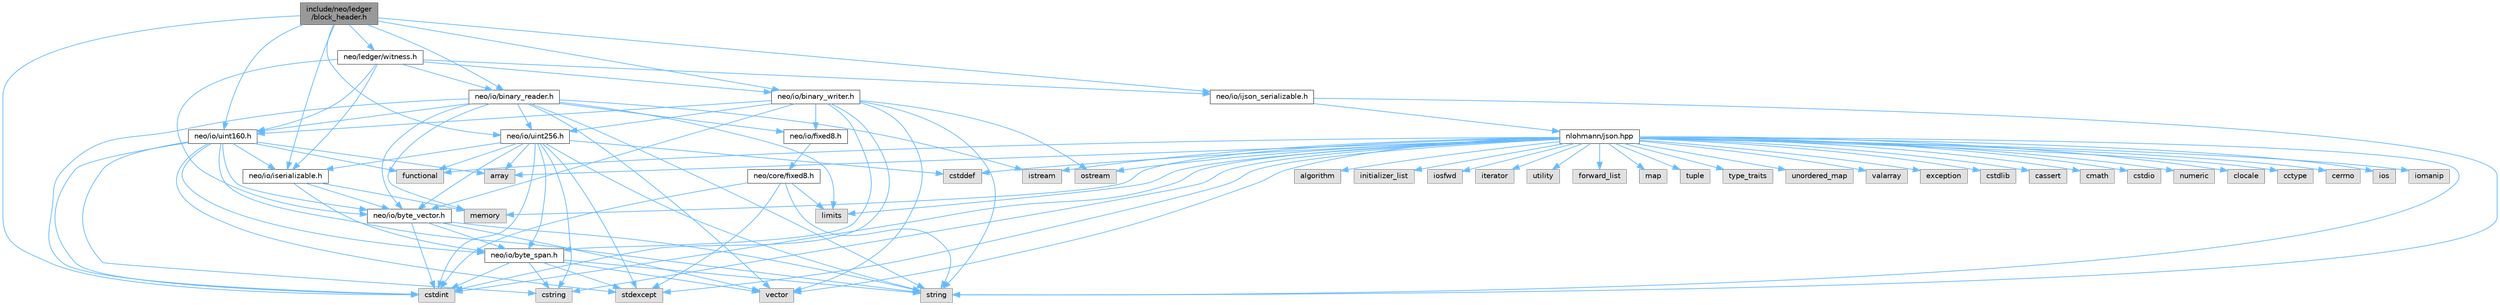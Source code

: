 digraph "include/neo/ledger/block_header.h"
{
 // LATEX_PDF_SIZE
  bgcolor="transparent";
  edge [fontname=Helvetica,fontsize=10,labelfontname=Helvetica,labelfontsize=10];
  node [fontname=Helvetica,fontsize=10,shape=box,height=0.2,width=0.4];
  Node1 [id="Node000001",label="include/neo/ledger\l/block_header.h",height=0.2,width=0.4,color="gray40", fillcolor="grey60", style="filled", fontcolor="black",tooltip=" "];
  Node1 -> Node2 [id="edge106_Node000001_Node000002",color="steelblue1",style="solid",tooltip=" "];
  Node2 [id="Node000002",label="neo/io/binary_reader.h",height=0.2,width=0.4,color="grey40", fillcolor="white", style="filled",URL="$binary__reader_8h.html",tooltip=" "];
  Node2 -> Node3 [id="edge107_Node000002_Node000003",color="steelblue1",style="solid",tooltip=" "];
  Node3 [id="Node000003",label="neo/io/byte_vector.h",height=0.2,width=0.4,color="grey40", fillcolor="white", style="filled",URL="$io_2byte__vector_8h.html",tooltip=" "];
  Node3 -> Node4 [id="edge108_Node000003_Node000004",color="steelblue1",style="solid",tooltip=" "];
  Node4 [id="Node000004",label="neo/io/byte_span.h",height=0.2,width=0.4,color="grey40", fillcolor="white", style="filled",URL="$io_2byte__span_8h.html",tooltip=" "];
  Node4 -> Node5 [id="edge109_Node000004_Node000005",color="steelblue1",style="solid",tooltip=" "];
  Node5 [id="Node000005",label="cstdint",height=0.2,width=0.4,color="grey60", fillcolor="#E0E0E0", style="filled",tooltip=" "];
  Node4 -> Node6 [id="edge110_Node000004_Node000006",color="steelblue1",style="solid",tooltip=" "];
  Node6 [id="Node000006",label="cstring",height=0.2,width=0.4,color="grey60", fillcolor="#E0E0E0", style="filled",tooltip=" "];
  Node4 -> Node7 [id="edge111_Node000004_Node000007",color="steelblue1",style="solid",tooltip=" "];
  Node7 [id="Node000007",label="stdexcept",height=0.2,width=0.4,color="grey60", fillcolor="#E0E0E0", style="filled",tooltip=" "];
  Node4 -> Node8 [id="edge112_Node000004_Node000008",color="steelblue1",style="solid",tooltip=" "];
  Node8 [id="Node000008",label="string",height=0.2,width=0.4,color="grey60", fillcolor="#E0E0E0", style="filled",tooltip=" "];
  Node4 -> Node9 [id="edge113_Node000004_Node000009",color="steelblue1",style="solid",tooltip=" "];
  Node9 [id="Node000009",label="vector",height=0.2,width=0.4,color="grey60", fillcolor="#E0E0E0", style="filled",tooltip=" "];
  Node3 -> Node5 [id="edge114_Node000003_Node000005",color="steelblue1",style="solid",tooltip=" "];
  Node3 -> Node8 [id="edge115_Node000003_Node000008",color="steelblue1",style="solid",tooltip=" "];
  Node3 -> Node9 [id="edge116_Node000003_Node000009",color="steelblue1",style="solid",tooltip=" "];
  Node2 -> Node10 [id="edge117_Node000002_Node000010",color="steelblue1",style="solid",tooltip=" "];
  Node10 [id="Node000010",label="neo/io/fixed8.h",height=0.2,width=0.4,color="grey40", fillcolor="white", style="filled",URL="$io_2fixed8_8h.html",tooltip=" "];
  Node10 -> Node11 [id="edge118_Node000010_Node000011",color="steelblue1",style="solid",tooltip=" "];
  Node11 [id="Node000011",label="neo/core/fixed8.h",height=0.2,width=0.4,color="grey40", fillcolor="white", style="filled",URL="$core_2fixed8_8h.html",tooltip=" "];
  Node11 -> Node5 [id="edge119_Node000011_Node000005",color="steelblue1",style="solid",tooltip=" "];
  Node11 -> Node12 [id="edge120_Node000011_Node000012",color="steelblue1",style="solid",tooltip=" "];
  Node12 [id="Node000012",label="limits",height=0.2,width=0.4,color="grey60", fillcolor="#E0E0E0", style="filled",tooltip=" "];
  Node11 -> Node7 [id="edge121_Node000011_Node000007",color="steelblue1",style="solid",tooltip=" "];
  Node11 -> Node8 [id="edge122_Node000011_Node000008",color="steelblue1",style="solid",tooltip=" "];
  Node2 -> Node13 [id="edge123_Node000002_Node000013",color="steelblue1",style="solid",tooltip=" "];
  Node13 [id="Node000013",label="neo/io/uint160.h",height=0.2,width=0.4,color="grey40", fillcolor="white", style="filled",URL="$uint160_8h.html",tooltip=" "];
  Node13 -> Node4 [id="edge124_Node000013_Node000004",color="steelblue1",style="solid",tooltip=" "];
  Node13 -> Node3 [id="edge125_Node000013_Node000003",color="steelblue1",style="solid",tooltip=" "];
  Node13 -> Node14 [id="edge126_Node000013_Node000014",color="steelblue1",style="solid",tooltip=" "];
  Node14 [id="Node000014",label="neo/io/iserializable.h",height=0.2,width=0.4,color="grey40", fillcolor="white", style="filled",URL="$iserializable_8h.html",tooltip=" "];
  Node14 -> Node4 [id="edge127_Node000014_Node000004",color="steelblue1",style="solid",tooltip=" "];
  Node14 -> Node3 [id="edge128_Node000014_Node000003",color="steelblue1",style="solid",tooltip=" "];
  Node14 -> Node15 [id="edge129_Node000014_Node000015",color="steelblue1",style="solid",tooltip=" "];
  Node15 [id="Node000015",label="memory",height=0.2,width=0.4,color="grey60", fillcolor="#E0E0E0", style="filled",tooltip=" "];
  Node13 -> Node16 [id="edge130_Node000013_Node000016",color="steelblue1",style="solid",tooltip=" "];
  Node16 [id="Node000016",label="array",height=0.2,width=0.4,color="grey60", fillcolor="#E0E0E0", style="filled",tooltip=" "];
  Node13 -> Node5 [id="edge131_Node000013_Node000005",color="steelblue1",style="solid",tooltip=" "];
  Node13 -> Node6 [id="edge132_Node000013_Node000006",color="steelblue1",style="solid",tooltip=" "];
  Node13 -> Node17 [id="edge133_Node000013_Node000017",color="steelblue1",style="solid",tooltip=" "];
  Node17 [id="Node000017",label="functional",height=0.2,width=0.4,color="grey60", fillcolor="#E0E0E0", style="filled",tooltip=" "];
  Node13 -> Node7 [id="edge134_Node000013_Node000007",color="steelblue1",style="solid",tooltip=" "];
  Node13 -> Node8 [id="edge135_Node000013_Node000008",color="steelblue1",style="solid",tooltip=" "];
  Node2 -> Node18 [id="edge136_Node000002_Node000018",color="steelblue1",style="solid",tooltip=" "];
  Node18 [id="Node000018",label="neo/io/uint256.h",height=0.2,width=0.4,color="grey40", fillcolor="white", style="filled",URL="$uint256_8h.html",tooltip=" "];
  Node18 -> Node4 [id="edge137_Node000018_Node000004",color="steelblue1",style="solid",tooltip=" "];
  Node18 -> Node3 [id="edge138_Node000018_Node000003",color="steelblue1",style="solid",tooltip=" "];
  Node18 -> Node14 [id="edge139_Node000018_Node000014",color="steelblue1",style="solid",tooltip=" "];
  Node18 -> Node16 [id="edge140_Node000018_Node000016",color="steelblue1",style="solid",tooltip=" "];
  Node18 -> Node19 [id="edge141_Node000018_Node000019",color="steelblue1",style="solid",tooltip=" "];
  Node19 [id="Node000019",label="cstddef",height=0.2,width=0.4,color="grey60", fillcolor="#E0E0E0", style="filled",tooltip=" "];
  Node18 -> Node5 [id="edge142_Node000018_Node000005",color="steelblue1",style="solid",tooltip=" "];
  Node18 -> Node6 [id="edge143_Node000018_Node000006",color="steelblue1",style="solid",tooltip=" "];
  Node18 -> Node17 [id="edge144_Node000018_Node000017",color="steelblue1",style="solid",tooltip=" "];
  Node18 -> Node7 [id="edge145_Node000018_Node000007",color="steelblue1",style="solid",tooltip=" "];
  Node18 -> Node8 [id="edge146_Node000018_Node000008",color="steelblue1",style="solid",tooltip=" "];
  Node2 -> Node5 [id="edge147_Node000002_Node000005",color="steelblue1",style="solid",tooltip=" "];
  Node2 -> Node20 [id="edge148_Node000002_Node000020",color="steelblue1",style="solid",tooltip=" "];
  Node20 [id="Node000020",label="istream",height=0.2,width=0.4,color="grey60", fillcolor="#E0E0E0", style="filled",tooltip=" "];
  Node2 -> Node12 [id="edge149_Node000002_Node000012",color="steelblue1",style="solid",tooltip=" "];
  Node2 -> Node15 [id="edge150_Node000002_Node000015",color="steelblue1",style="solid",tooltip=" "];
  Node2 -> Node8 [id="edge151_Node000002_Node000008",color="steelblue1",style="solid",tooltip=" "];
  Node2 -> Node9 [id="edge152_Node000002_Node000009",color="steelblue1",style="solid",tooltip=" "];
  Node1 -> Node21 [id="edge153_Node000001_Node000021",color="steelblue1",style="solid",tooltip=" "];
  Node21 [id="Node000021",label="neo/io/binary_writer.h",height=0.2,width=0.4,color="grey40", fillcolor="white", style="filled",URL="$binary__writer_8h.html",tooltip=" "];
  Node21 -> Node4 [id="edge154_Node000021_Node000004",color="steelblue1",style="solid",tooltip=" "];
  Node21 -> Node3 [id="edge155_Node000021_Node000003",color="steelblue1",style="solid",tooltip=" "];
  Node21 -> Node10 [id="edge156_Node000021_Node000010",color="steelblue1",style="solid",tooltip=" "];
  Node21 -> Node13 [id="edge157_Node000021_Node000013",color="steelblue1",style="solid",tooltip=" "];
  Node21 -> Node18 [id="edge158_Node000021_Node000018",color="steelblue1",style="solid",tooltip=" "];
  Node21 -> Node5 [id="edge159_Node000021_Node000005",color="steelblue1",style="solid",tooltip=" "];
  Node21 -> Node22 [id="edge160_Node000021_Node000022",color="steelblue1",style="solid",tooltip=" "];
  Node22 [id="Node000022",label="ostream",height=0.2,width=0.4,color="grey60", fillcolor="#E0E0E0", style="filled",tooltip=" "];
  Node21 -> Node8 [id="edge161_Node000021_Node000008",color="steelblue1",style="solid",tooltip=" "];
  Node21 -> Node9 [id="edge162_Node000021_Node000009",color="steelblue1",style="solid",tooltip=" "];
  Node1 -> Node23 [id="edge163_Node000001_Node000023",color="steelblue1",style="solid",tooltip=" "];
  Node23 [id="Node000023",label="neo/io/ijson_serializable.h",height=0.2,width=0.4,color="grey40", fillcolor="white", style="filled",URL="$ijson__serializable_8h.html",tooltip=" "];
  Node23 -> Node24 [id="edge164_Node000023_Node000024",color="steelblue1",style="solid",tooltip=" "];
  Node24 [id="Node000024",label="nlohmann/json.hpp",height=0.2,width=0.4,color="grey40", fillcolor="white", style="filled",URL="$json_8hpp.html",tooltip=" "];
  Node24 -> Node25 [id="edge165_Node000024_Node000025",color="steelblue1",style="solid",tooltip=" "];
  Node25 [id="Node000025",label="algorithm",height=0.2,width=0.4,color="grey60", fillcolor="#E0E0E0", style="filled",tooltip=" "];
  Node24 -> Node19 [id="edge166_Node000024_Node000019",color="steelblue1",style="solid",tooltip=" "];
  Node24 -> Node17 [id="edge167_Node000024_Node000017",color="steelblue1",style="solid",tooltip=" "];
  Node24 -> Node26 [id="edge168_Node000024_Node000026",color="steelblue1",style="solid",tooltip=" "];
  Node26 [id="Node000026",label="initializer_list",height=0.2,width=0.4,color="grey60", fillcolor="#E0E0E0", style="filled",tooltip=" "];
  Node24 -> Node27 [id="edge169_Node000024_Node000027",color="steelblue1",style="solid",tooltip=" "];
  Node27 [id="Node000027",label="iosfwd",height=0.2,width=0.4,color="grey60", fillcolor="#E0E0E0", style="filled",tooltip=" "];
  Node24 -> Node28 [id="edge170_Node000024_Node000028",color="steelblue1",style="solid",tooltip=" "];
  Node28 [id="Node000028",label="iterator",height=0.2,width=0.4,color="grey60", fillcolor="#E0E0E0", style="filled",tooltip=" "];
  Node24 -> Node15 [id="edge171_Node000024_Node000015",color="steelblue1",style="solid",tooltip=" "];
  Node24 -> Node8 [id="edge172_Node000024_Node000008",color="steelblue1",style="solid",tooltip=" "];
  Node24 -> Node29 [id="edge173_Node000024_Node000029",color="steelblue1",style="solid",tooltip=" "];
  Node29 [id="Node000029",label="utility",height=0.2,width=0.4,color="grey60", fillcolor="#E0E0E0", style="filled",tooltip=" "];
  Node24 -> Node9 [id="edge174_Node000024_Node000009",color="steelblue1",style="solid",tooltip=" "];
  Node24 -> Node16 [id="edge175_Node000024_Node000016",color="steelblue1",style="solid",tooltip=" "];
  Node24 -> Node30 [id="edge176_Node000024_Node000030",color="steelblue1",style="solid",tooltip=" "];
  Node30 [id="Node000030",label="forward_list",height=0.2,width=0.4,color="grey60", fillcolor="#E0E0E0", style="filled",tooltip=" "];
  Node24 -> Node31 [id="edge177_Node000024_Node000031",color="steelblue1",style="solid",tooltip=" "];
  Node31 [id="Node000031",label="map",height=0.2,width=0.4,color="grey60", fillcolor="#E0E0E0", style="filled",tooltip=" "];
  Node24 -> Node32 [id="edge178_Node000024_Node000032",color="steelblue1",style="solid",tooltip=" "];
  Node32 [id="Node000032",label="tuple",height=0.2,width=0.4,color="grey60", fillcolor="#E0E0E0", style="filled",tooltip=" "];
  Node24 -> Node33 [id="edge179_Node000024_Node000033",color="steelblue1",style="solid",tooltip=" "];
  Node33 [id="Node000033",label="type_traits",height=0.2,width=0.4,color="grey60", fillcolor="#E0E0E0", style="filled",tooltip=" "];
  Node24 -> Node34 [id="edge180_Node000024_Node000034",color="steelblue1",style="solid",tooltip=" "];
  Node34 [id="Node000034",label="unordered_map",height=0.2,width=0.4,color="grey60", fillcolor="#E0E0E0", style="filled",tooltip=" "];
  Node24 -> Node35 [id="edge181_Node000024_Node000035",color="steelblue1",style="solid",tooltip=" "];
  Node35 [id="Node000035",label="valarray",height=0.2,width=0.4,color="grey60", fillcolor="#E0E0E0", style="filled",tooltip=" "];
  Node24 -> Node36 [id="edge182_Node000024_Node000036",color="steelblue1",style="solid",tooltip=" "];
  Node36 [id="Node000036",label="exception",height=0.2,width=0.4,color="grey60", fillcolor="#E0E0E0", style="filled",tooltip=" "];
  Node24 -> Node7 [id="edge183_Node000024_Node000007",color="steelblue1",style="solid",tooltip=" "];
  Node24 -> Node5 [id="edge184_Node000024_Node000005",color="steelblue1",style="solid",tooltip=" "];
  Node24 -> Node37 [id="edge185_Node000024_Node000037",color="steelblue1",style="solid",tooltip=" "];
  Node37 [id="Node000037",label="cstdlib",height=0.2,width=0.4,color="grey60", fillcolor="#E0E0E0", style="filled",tooltip=" "];
  Node24 -> Node38 [id="edge186_Node000024_Node000038",color="steelblue1",style="solid",tooltip=" "];
  Node38 [id="Node000038",label="cassert",height=0.2,width=0.4,color="grey60", fillcolor="#E0E0E0", style="filled",tooltip=" "];
  Node24 -> Node12 [id="edge187_Node000024_Node000012",color="steelblue1",style="solid",tooltip=" "];
  Node24 -> Node6 [id="edge188_Node000024_Node000006",color="steelblue1",style="solid",tooltip=" "];
  Node24 -> Node39 [id="edge189_Node000024_Node000039",color="steelblue1",style="solid",tooltip=" "];
  Node39 [id="Node000039",label="cmath",height=0.2,width=0.4,color="grey60", fillcolor="#E0E0E0", style="filled",tooltip=" "];
  Node24 -> Node40 [id="edge190_Node000024_Node000040",color="steelblue1",style="solid",tooltip=" "];
  Node40 [id="Node000040",label="cstdio",height=0.2,width=0.4,color="grey60", fillcolor="#E0E0E0", style="filled",tooltip=" "];
  Node24 -> Node41 [id="edge191_Node000024_Node000041",color="steelblue1",style="solid",tooltip=" "];
  Node41 [id="Node000041",label="numeric",height=0.2,width=0.4,color="grey60", fillcolor="#E0E0E0", style="filled",tooltip=" "];
  Node24 -> Node20 [id="edge192_Node000024_Node000020",color="steelblue1",style="solid",tooltip=" "];
  Node24 -> Node42 [id="edge193_Node000024_Node000042",color="steelblue1",style="solid",tooltip=" "];
  Node42 [id="Node000042",label="clocale",height=0.2,width=0.4,color="grey60", fillcolor="#E0E0E0", style="filled",tooltip=" "];
  Node24 -> Node43 [id="edge194_Node000024_Node000043",color="steelblue1",style="solid",tooltip=" "];
  Node43 [id="Node000043",label="cctype",height=0.2,width=0.4,color="grey60", fillcolor="#E0E0E0", style="filled",tooltip=" "];
  Node24 -> Node44 [id="edge195_Node000024_Node000044",color="steelblue1",style="solid",tooltip=" "];
  Node44 [id="Node000044",label="cerrno",height=0.2,width=0.4,color="grey60", fillcolor="#E0E0E0", style="filled",tooltip=" "];
  Node24 -> Node45 [id="edge196_Node000024_Node000045",color="steelblue1",style="solid",tooltip=" "];
  Node45 [id="Node000045",label="ios",height=0.2,width=0.4,color="grey60", fillcolor="#E0E0E0", style="filled",tooltip=" "];
  Node24 -> Node22 [id="edge197_Node000024_Node000022",color="steelblue1",style="solid",tooltip=" "];
  Node24 -> Node46 [id="edge198_Node000024_Node000046",color="steelblue1",style="solid",tooltip=" "];
  Node46 [id="Node000046",label="iomanip",height=0.2,width=0.4,color="grey60", fillcolor="#E0E0E0", style="filled",tooltip=" "];
  Node23 -> Node8 [id="edge199_Node000023_Node000008",color="steelblue1",style="solid",tooltip=" "];
  Node1 -> Node14 [id="edge200_Node000001_Node000014",color="steelblue1",style="solid",tooltip=" "];
  Node1 -> Node13 [id="edge201_Node000001_Node000013",color="steelblue1",style="solid",tooltip=" "];
  Node1 -> Node18 [id="edge202_Node000001_Node000018",color="steelblue1",style="solid",tooltip=" "];
  Node1 -> Node47 [id="edge203_Node000001_Node000047",color="steelblue1",style="solid",tooltip=" "];
  Node47 [id="Node000047",label="neo/ledger/witness.h",height=0.2,width=0.4,color="grey40", fillcolor="white", style="filled",URL="$ledger_2witness_8h.html",tooltip=" "];
  Node47 -> Node2 [id="edge204_Node000047_Node000002",color="steelblue1",style="solid",tooltip=" "];
  Node47 -> Node21 [id="edge205_Node000047_Node000021",color="steelblue1",style="solid",tooltip=" "];
  Node47 -> Node3 [id="edge206_Node000047_Node000003",color="steelblue1",style="solid",tooltip=" "];
  Node47 -> Node23 [id="edge207_Node000047_Node000023",color="steelblue1",style="solid",tooltip=" "];
  Node47 -> Node14 [id="edge208_Node000047_Node000014",color="steelblue1",style="solid",tooltip=" "];
  Node47 -> Node13 [id="edge209_Node000047_Node000013",color="steelblue1",style="solid",tooltip=" "];
  Node1 -> Node5 [id="edge210_Node000001_Node000005",color="steelblue1",style="solid",tooltip=" "];
}

